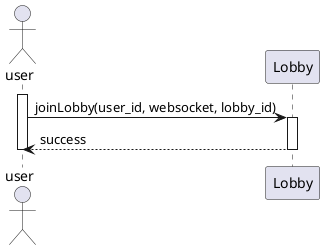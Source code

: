 @startuml
actor user

participant Lobby as L
'participant Game as G
activate user

        user -> L: joinLobby(user_id, websocket, lobby_id)
        activate L
                L --> user: success
        deactivate L
deactivate user
@enduml
